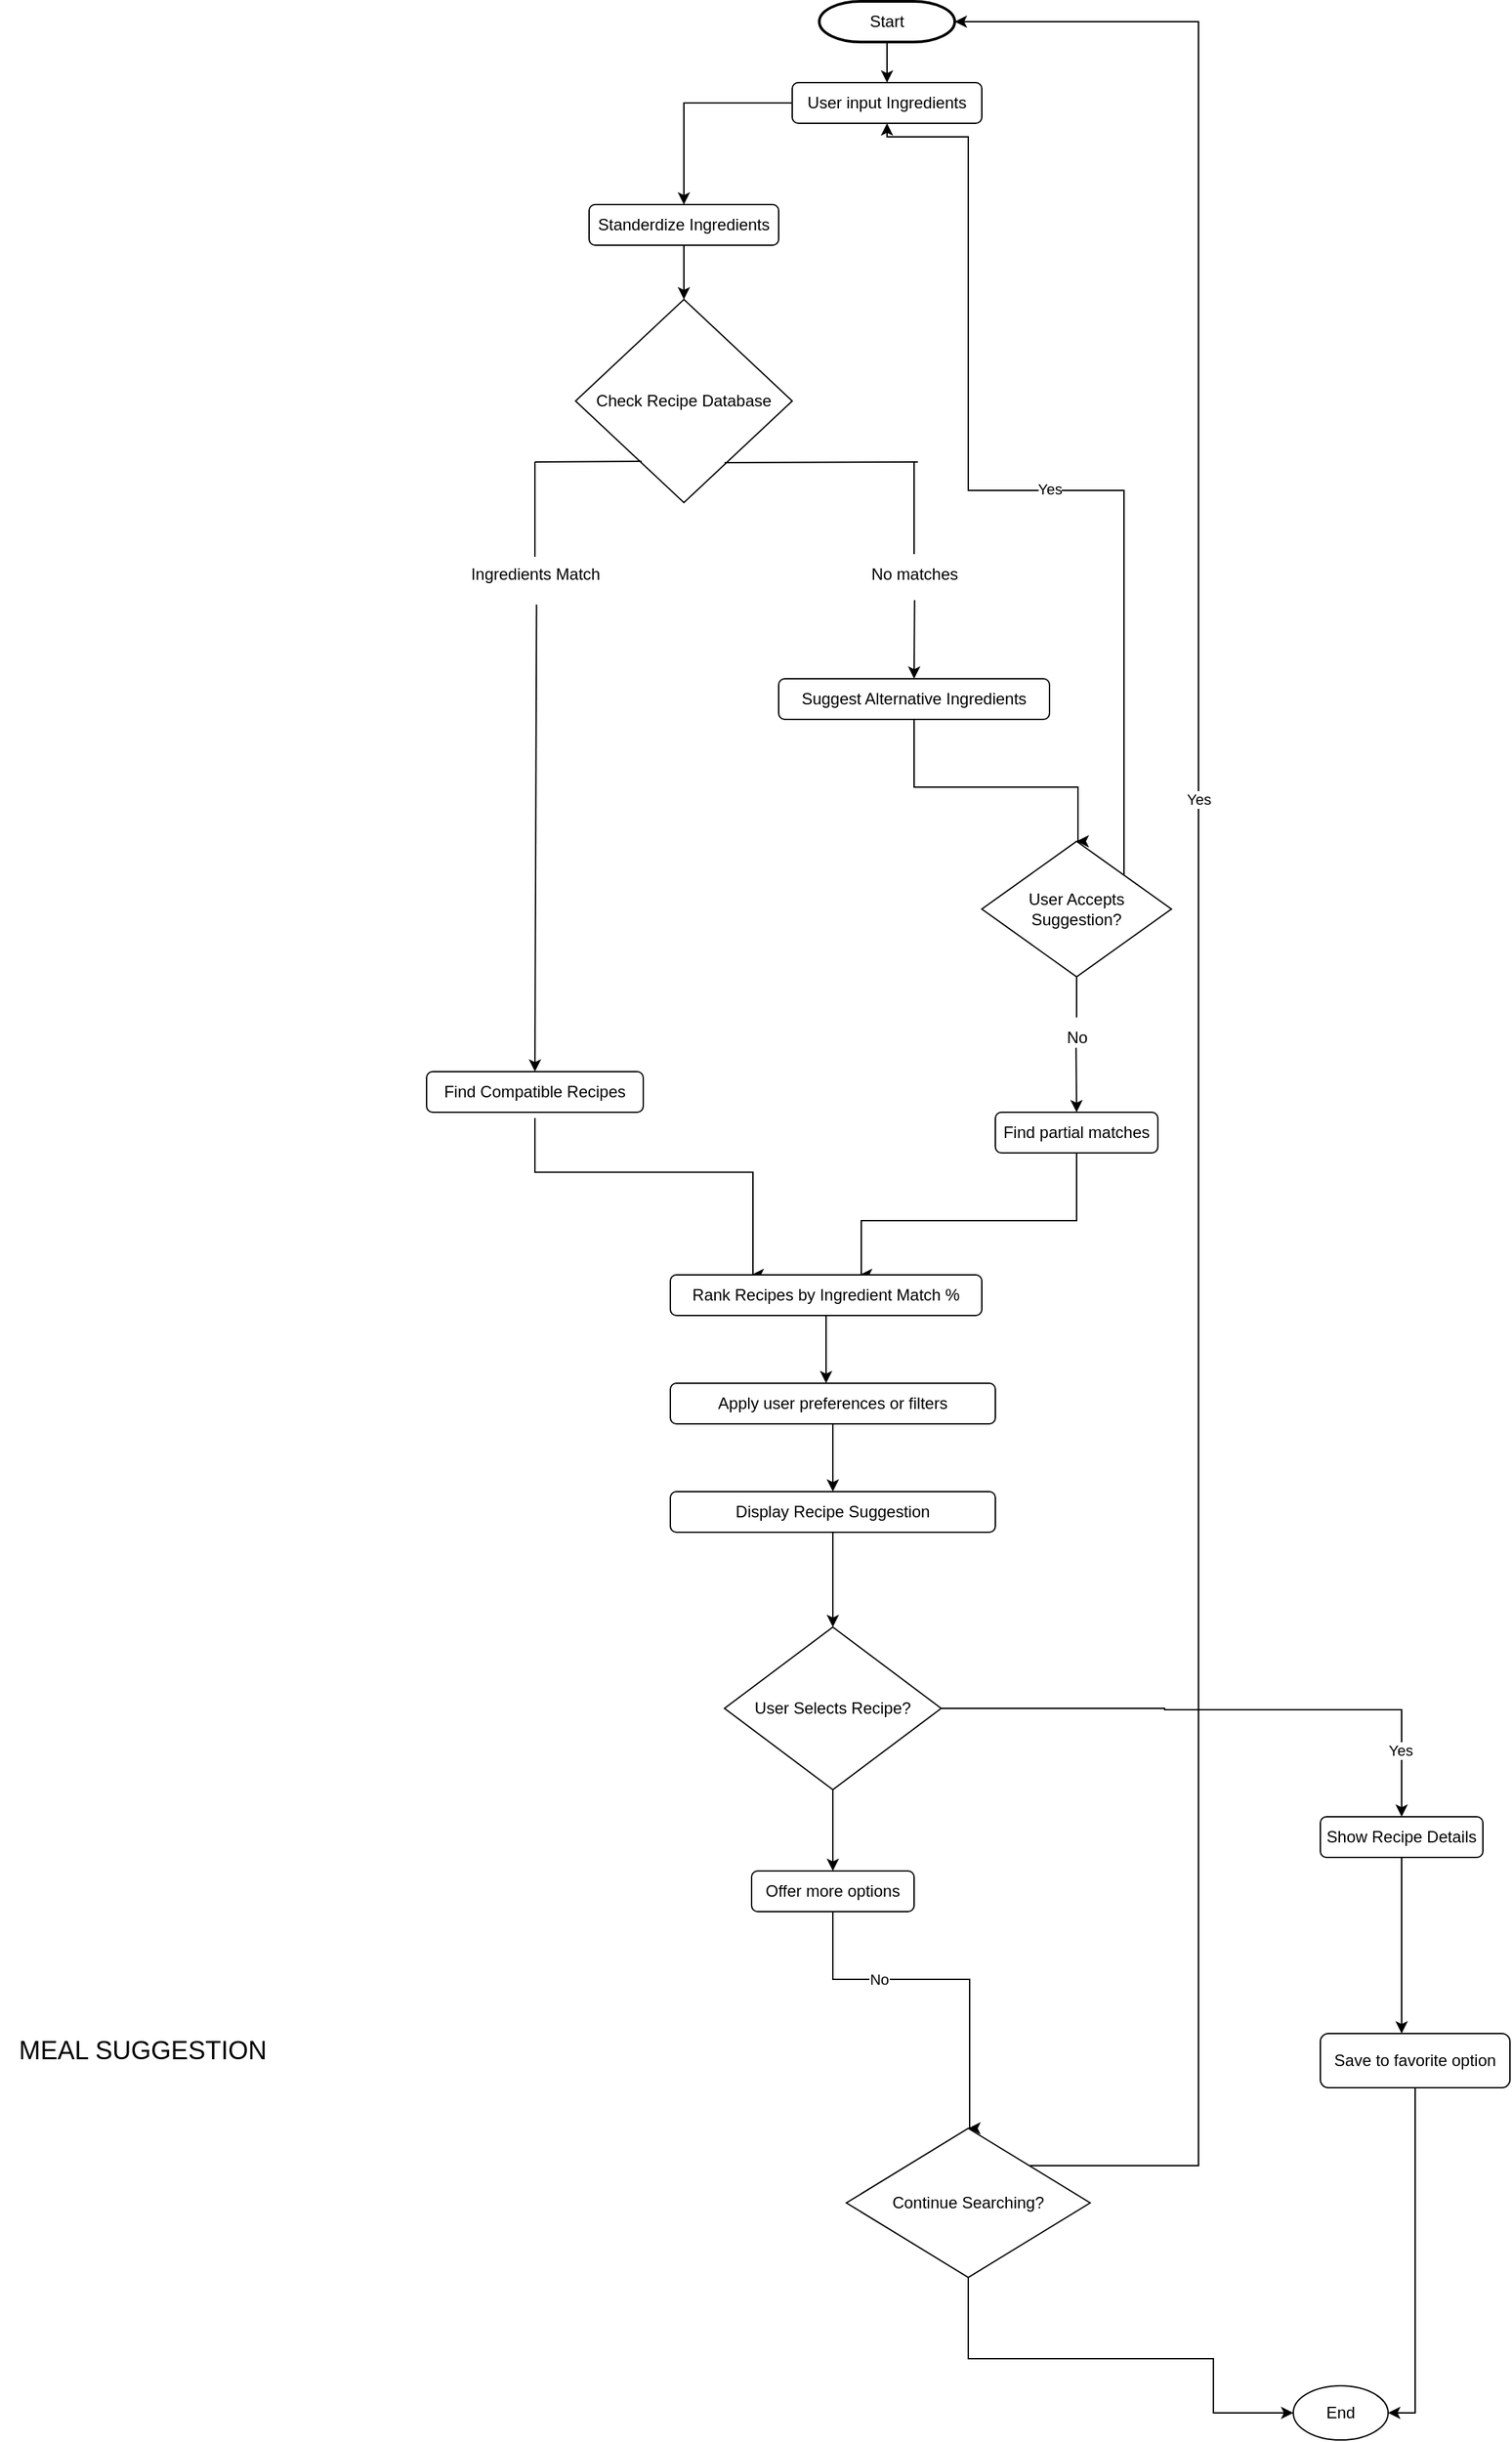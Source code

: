 <mxfile version="26.2.9">
  <diagram id="C5RBs43oDa-KdzZeNtuy" name="Page-1">
    <mxGraphModel dx="1043" dy="670" grid="1" gridSize="10" guides="1" tooltips="1" connect="1" arrows="1" fold="1" page="1" pageScale="1" pageWidth="1654" pageHeight="2336" math="0" shadow="0">
      <root>
        <mxCell id="WIyWlLk6GJQsqaUBKTNV-0" />
        <mxCell id="WIyWlLk6GJQsqaUBKTNV-1" parent="WIyWlLk6GJQsqaUBKTNV-0" />
        <mxCell id="IqfXKbRryr13Aj2CBxFD-1" value="Start" style="strokeWidth=2;html=1;shape=mxgraph.flowchart.terminator;whiteSpace=wrap;" parent="WIyWlLk6GJQsqaUBKTNV-1" vertex="1">
          <mxGeometry x="690" y="60" width="100" height="30" as="geometry" />
        </mxCell>
        <mxCell id="IqfXKbRryr13Aj2CBxFD-2" value="" style="endArrow=classic;html=1;rounded=0;exitX=0.5;exitY=1;exitDx=0;exitDy=0;exitPerimeter=0;" parent="WIyWlLk6GJQsqaUBKTNV-1" source="IqfXKbRryr13Aj2CBxFD-1" edge="1">
          <mxGeometry width="50" height="50" relative="1" as="geometry">
            <mxPoint x="690" y="360" as="sourcePoint" />
            <mxPoint x="740" y="120" as="targetPoint" />
          </mxGeometry>
        </mxCell>
        <mxCell id="IqfXKbRryr13Aj2CBxFD-4" style="edgeStyle=orthogonalEdgeStyle;rounded=0;orthogonalLoop=1;jettySize=auto;html=1;" parent="WIyWlLk6GJQsqaUBKTNV-1" source="IqfXKbRryr13Aj2CBxFD-3" target="IqfXKbRryr13Aj2CBxFD-5" edge="1">
          <mxGeometry relative="1" as="geometry">
            <mxPoint x="600" y="240" as="targetPoint" />
          </mxGeometry>
        </mxCell>
        <mxCell id="IqfXKbRryr13Aj2CBxFD-3" value="User input Ingredients" style="rounded=1;whiteSpace=wrap;html=1;" parent="WIyWlLk6GJQsqaUBKTNV-1" vertex="1">
          <mxGeometry x="670" y="120" width="140" height="30" as="geometry" />
        </mxCell>
        <mxCell id="IqfXKbRryr13Aj2CBxFD-6" style="edgeStyle=orthogonalEdgeStyle;rounded=0;orthogonalLoop=1;jettySize=auto;html=1;" parent="WIyWlLk6GJQsqaUBKTNV-1" source="IqfXKbRryr13Aj2CBxFD-5" edge="1">
          <mxGeometry relative="1" as="geometry">
            <mxPoint x="590" y="280" as="targetPoint" />
          </mxGeometry>
        </mxCell>
        <mxCell id="IqfXKbRryr13Aj2CBxFD-5" value="Standerdize Ingredients" style="rounded=1;whiteSpace=wrap;html=1;" parent="WIyWlLk6GJQsqaUBKTNV-1" vertex="1">
          <mxGeometry x="520" y="210" width="140" height="30" as="geometry" />
        </mxCell>
        <mxCell id="IqfXKbRryr13Aj2CBxFD-7" value="Check Recipe Database" style="rhombus;whiteSpace=wrap;html=1;" parent="WIyWlLk6GJQsqaUBKTNV-1" vertex="1">
          <mxGeometry x="510" y="280" width="160" height="150" as="geometry" />
        </mxCell>
        <mxCell id="IqfXKbRryr13Aj2CBxFD-9" value="" style="endArrow=none;html=1;rounded=0;exitX=0.305;exitY=0.797;exitDx=0;exitDy=0;exitPerimeter=0;" parent="WIyWlLk6GJQsqaUBKTNV-1" source="IqfXKbRryr13Aj2CBxFD-7" edge="1">
          <mxGeometry width="50" height="50" relative="1" as="geometry">
            <mxPoint x="610" y="560" as="sourcePoint" />
            <mxPoint x="480" y="400" as="targetPoint" />
          </mxGeometry>
        </mxCell>
        <mxCell id="IqfXKbRryr13Aj2CBxFD-10" value="" style="endArrow=none;html=1;rounded=0;" parent="WIyWlLk6GJQsqaUBKTNV-1" edge="1">
          <mxGeometry width="50" height="50" relative="1" as="geometry">
            <mxPoint x="480" y="400" as="sourcePoint" />
            <mxPoint x="480" y="470" as="targetPoint" />
          </mxGeometry>
        </mxCell>
        <mxCell id="IqfXKbRryr13Aj2CBxFD-11" value="Ingredients Match" style="text;html=1;align=center;verticalAlign=middle;resizable=0;points=[];autosize=1;strokeColor=none;fillColor=none;" parent="WIyWlLk6GJQsqaUBKTNV-1" vertex="1">
          <mxGeometry x="420" y="468" width="120" height="30" as="geometry" />
        </mxCell>
        <mxCell id="IqfXKbRryr13Aj2CBxFD-12" value="" style="endArrow=classic;html=1;rounded=0;exitX=0.51;exitY=1.24;exitDx=0;exitDy=0;exitPerimeter=0;entryX=0.5;entryY=0;entryDx=0;entryDy=0;" parent="WIyWlLk6GJQsqaUBKTNV-1" source="IqfXKbRryr13Aj2CBxFD-11" target="IqfXKbRryr13Aj2CBxFD-13" edge="1">
          <mxGeometry width="50" height="50" relative="1" as="geometry">
            <mxPoint x="610" y="560" as="sourcePoint" />
            <mxPoint x="480" y="680" as="targetPoint" />
          </mxGeometry>
        </mxCell>
        <mxCell id="IqfXKbRryr13Aj2CBxFD-14" style="edgeStyle=orthogonalEdgeStyle;rounded=0;orthogonalLoop=1;jettySize=auto;html=1;" parent="WIyWlLk6GJQsqaUBKTNV-1" edge="1">
          <mxGeometry relative="1" as="geometry">
            <mxPoint x="640" y="1000" as="targetPoint" />
            <mxPoint x="480" y="884.2" as="sourcePoint" />
            <Array as="points">
              <mxPoint x="480" y="924.2" />
              <mxPoint x="641" y="924.2" />
            </Array>
          </mxGeometry>
        </mxCell>
        <mxCell id="IqfXKbRryr13Aj2CBxFD-13" value="Find Compatible Recipes" style="rounded=1;whiteSpace=wrap;html=1;" parent="WIyWlLk6GJQsqaUBKTNV-1" vertex="1">
          <mxGeometry x="400" y="850" width="160" height="30" as="geometry" />
        </mxCell>
        <mxCell id="IqfXKbRryr13Aj2CBxFD-15" value="" style="endArrow=none;html=1;rounded=0;exitX=0.67;exitY=0.803;exitDx=0;exitDy=0;exitPerimeter=0;" parent="WIyWlLk6GJQsqaUBKTNV-1" edge="1">
          <mxGeometry width="50" height="50" relative="1" as="geometry">
            <mxPoint x="620" y="400.45" as="sourcePoint" />
            <mxPoint x="762.8" y="400" as="targetPoint" />
          </mxGeometry>
        </mxCell>
        <mxCell id="IqfXKbRryr13Aj2CBxFD-20" value="" style="endArrow=none;html=1;rounded=0;" parent="WIyWlLk6GJQsqaUBKTNV-1" source="IqfXKbRryr13Aj2CBxFD-21" edge="1">
          <mxGeometry width="50" height="50" relative="1" as="geometry">
            <mxPoint x="760" y="400" as="sourcePoint" />
            <mxPoint x="760" y="460" as="targetPoint" />
          </mxGeometry>
        </mxCell>
        <mxCell id="IqfXKbRryr13Aj2CBxFD-22" value="" style="endArrow=none;html=1;rounded=0;" parent="WIyWlLk6GJQsqaUBKTNV-1" target="IqfXKbRryr13Aj2CBxFD-21" edge="1">
          <mxGeometry width="50" height="50" relative="1" as="geometry">
            <mxPoint x="760" y="400" as="sourcePoint" />
            <mxPoint x="760" y="460" as="targetPoint" />
          </mxGeometry>
        </mxCell>
        <mxCell id="IqfXKbRryr13Aj2CBxFD-21" value="No matches" style="text;html=1;align=center;verticalAlign=middle;resizable=0;points=[];autosize=1;strokeColor=none;fillColor=none;" parent="WIyWlLk6GJQsqaUBKTNV-1" vertex="1">
          <mxGeometry x="715" y="468" width="90" height="30" as="geometry" />
        </mxCell>
        <mxCell id="IqfXKbRryr13Aj2CBxFD-23" value="" style="endArrow=classic;html=1;rounded=0;exitX=0.504;exitY=1.133;exitDx=0;exitDy=0;exitPerimeter=0;" parent="WIyWlLk6GJQsqaUBKTNV-1" source="IqfXKbRryr13Aj2CBxFD-21" edge="1">
          <mxGeometry width="50" height="50" relative="1" as="geometry">
            <mxPoint x="670" y="660" as="sourcePoint" />
            <mxPoint x="760" y="560" as="targetPoint" />
          </mxGeometry>
        </mxCell>
        <mxCell id="IqfXKbRryr13Aj2CBxFD-26" style="edgeStyle=orthogonalEdgeStyle;rounded=0;orthogonalLoop=1;jettySize=auto;html=1;" parent="WIyWlLk6GJQsqaUBKTNV-1" source="IqfXKbRryr13Aj2CBxFD-24" edge="1">
          <mxGeometry relative="1" as="geometry">
            <mxPoint x="880" y="680" as="targetPoint" />
            <Array as="points">
              <mxPoint x="760" y="640" />
              <mxPoint x="881" y="640" />
            </Array>
          </mxGeometry>
        </mxCell>
        <mxCell id="IqfXKbRryr13Aj2CBxFD-24" value="Suggest Alternative Ingredients" style="rounded=1;whiteSpace=wrap;html=1;" parent="WIyWlLk6GJQsqaUBKTNV-1" vertex="1">
          <mxGeometry x="660" y="560" width="200" height="30" as="geometry" />
        </mxCell>
        <mxCell id="IqfXKbRryr13Aj2CBxFD-50" style="edgeStyle=orthogonalEdgeStyle;rounded=0;orthogonalLoop=1;jettySize=auto;html=1;exitX=1;exitY=0;exitDx=0;exitDy=0;entryX=0.5;entryY=1;entryDx=0;entryDy=0;" parent="WIyWlLk6GJQsqaUBKTNV-1" source="IqfXKbRryr13Aj2CBxFD-27" target="IqfXKbRryr13Aj2CBxFD-3" edge="1">
          <mxGeometry relative="1" as="geometry">
            <mxPoint x="790" y="160" as="targetPoint" />
            <Array as="points">
              <mxPoint x="915" y="421" />
              <mxPoint x="800" y="421" />
              <mxPoint x="800" y="160" />
              <mxPoint x="740" y="160" />
            </Array>
          </mxGeometry>
        </mxCell>
        <mxCell id="IqfXKbRryr13Aj2CBxFD-51" value="Yes" style="edgeLabel;html=1;align=center;verticalAlign=middle;resizable=0;points=[];" parent="IqfXKbRryr13Aj2CBxFD-50" vertex="1" connectable="0">
          <mxGeometry x="-0.07" y="-1" relative="1" as="geometry">
            <mxPoint as="offset" />
          </mxGeometry>
        </mxCell>
        <mxCell id="IqfXKbRryr13Aj2CBxFD-27" value="User Accepts Suggestion?" style="rhombus;whiteSpace=wrap;html=1;" parent="WIyWlLk6GJQsqaUBKTNV-1" vertex="1">
          <mxGeometry x="810" y="680" width="140" height="100" as="geometry" />
        </mxCell>
        <mxCell id="IqfXKbRryr13Aj2CBxFD-28" value="" style="endArrow=none;html=1;rounded=0;entryX=0.5;entryY=1;entryDx=0;entryDy=0;" parent="WIyWlLk6GJQsqaUBKTNV-1" target="IqfXKbRryr13Aj2CBxFD-27" edge="1">
          <mxGeometry width="50" height="50" relative="1" as="geometry">
            <mxPoint x="880" y="810" as="sourcePoint" />
            <mxPoint x="880" y="800" as="targetPoint" />
          </mxGeometry>
        </mxCell>
        <mxCell id="IqfXKbRryr13Aj2CBxFD-30" value="No" style="text;html=1;align=center;verticalAlign=middle;resizable=0;points=[];autosize=1;strokeColor=none;fillColor=none;" parent="WIyWlLk6GJQsqaUBKTNV-1" vertex="1">
          <mxGeometry x="860" y="810" width="40" height="30" as="geometry" />
        </mxCell>
        <mxCell id="IqfXKbRryr13Aj2CBxFD-32" value="" style="endArrow=classic;html=1;rounded=0;exitX=0.49;exitY=0.747;exitDx=0;exitDy=0;exitPerimeter=0;" parent="WIyWlLk6GJQsqaUBKTNV-1" source="IqfXKbRryr13Aj2CBxFD-30" edge="1">
          <mxGeometry width="50" height="50" relative="1" as="geometry">
            <mxPoint x="870" y="890" as="sourcePoint" />
            <mxPoint x="880" y="880" as="targetPoint" />
          </mxGeometry>
        </mxCell>
        <mxCell id="IqfXKbRryr13Aj2CBxFD-34" style="edgeStyle=orthogonalEdgeStyle;rounded=0;orthogonalLoop=1;jettySize=auto;html=1;" parent="WIyWlLk6GJQsqaUBKTNV-1" source="IqfXKbRryr13Aj2CBxFD-33" edge="1">
          <mxGeometry relative="1" as="geometry">
            <mxPoint x="720" y="1000" as="targetPoint" />
            <Array as="points">
              <mxPoint x="880" y="960" />
              <mxPoint x="721" y="960" />
            </Array>
          </mxGeometry>
        </mxCell>
        <mxCell id="IqfXKbRryr13Aj2CBxFD-33" value="Find partial matches" style="rounded=1;whiteSpace=wrap;html=1;" parent="WIyWlLk6GJQsqaUBKTNV-1" vertex="1">
          <mxGeometry x="820" y="880" width="120" height="30" as="geometry" />
        </mxCell>
        <mxCell id="IqfXKbRryr13Aj2CBxFD-36" style="edgeStyle=orthogonalEdgeStyle;rounded=0;orthogonalLoop=1;jettySize=auto;html=1;" parent="WIyWlLk6GJQsqaUBKTNV-1" source="IqfXKbRryr13Aj2CBxFD-35" edge="1">
          <mxGeometry relative="1" as="geometry">
            <mxPoint x="695" y="1080" as="targetPoint" />
          </mxGeometry>
        </mxCell>
        <mxCell id="IqfXKbRryr13Aj2CBxFD-35" value="Rank Recipes by Ingredient Match %" style="rounded=1;whiteSpace=wrap;html=1;" parent="WIyWlLk6GJQsqaUBKTNV-1" vertex="1">
          <mxGeometry x="580" y="1000" width="230" height="30" as="geometry" />
        </mxCell>
        <mxCell id="IqfXKbRryr13Aj2CBxFD-38" style="edgeStyle=orthogonalEdgeStyle;rounded=0;orthogonalLoop=1;jettySize=auto;html=1;" parent="WIyWlLk6GJQsqaUBKTNV-1" source="IqfXKbRryr13Aj2CBxFD-37" edge="1">
          <mxGeometry relative="1" as="geometry">
            <mxPoint x="700" y="1160" as="targetPoint" />
          </mxGeometry>
        </mxCell>
        <mxCell id="IqfXKbRryr13Aj2CBxFD-37" value="Apply user preferences or filters" style="rounded=1;whiteSpace=wrap;html=1;" parent="WIyWlLk6GJQsqaUBKTNV-1" vertex="1">
          <mxGeometry x="580" y="1080" width="240" height="30" as="geometry" />
        </mxCell>
        <mxCell id="IqfXKbRryr13Aj2CBxFD-41" style="edgeStyle=orthogonalEdgeStyle;rounded=0;orthogonalLoop=1;jettySize=auto;html=1;" parent="WIyWlLk6GJQsqaUBKTNV-1" source="IqfXKbRryr13Aj2CBxFD-39" edge="1">
          <mxGeometry relative="1" as="geometry">
            <mxPoint x="700" y="1260" as="targetPoint" />
          </mxGeometry>
        </mxCell>
        <mxCell id="IqfXKbRryr13Aj2CBxFD-39" value="Display Recipe Suggestion" style="rounded=1;whiteSpace=wrap;html=1;" parent="WIyWlLk6GJQsqaUBKTNV-1" vertex="1">
          <mxGeometry x="580" y="1160" width="240" height="30" as="geometry" />
        </mxCell>
        <mxCell id="IqfXKbRryr13Aj2CBxFD-43" style="edgeStyle=orthogonalEdgeStyle;rounded=0;orthogonalLoop=1;jettySize=auto;html=1;" parent="WIyWlLk6GJQsqaUBKTNV-1" source="IqfXKbRryr13Aj2CBxFD-42" edge="1">
          <mxGeometry relative="1" as="geometry">
            <mxPoint x="700" y="1440" as="targetPoint" />
          </mxGeometry>
        </mxCell>
        <mxCell id="IqfXKbRryr13Aj2CBxFD-54" style="edgeStyle=orthogonalEdgeStyle;rounded=0;orthogonalLoop=1;jettySize=auto;html=1;" parent="WIyWlLk6GJQsqaUBKTNV-1" source="IqfXKbRryr13Aj2CBxFD-42" edge="1">
          <mxGeometry relative="1" as="geometry">
            <mxPoint x="1120" y="1400" as="targetPoint" />
            <Array as="points">
              <mxPoint x="945" y="1320" />
              <mxPoint x="945" y="1321" />
              <mxPoint x="1120" y="1321" />
            </Array>
          </mxGeometry>
        </mxCell>
        <mxCell id="IqfXKbRryr13Aj2CBxFD-57" value="Yes" style="edgeLabel;html=1;align=center;verticalAlign=middle;resizable=0;points=[];" parent="IqfXKbRryr13Aj2CBxFD-54" vertex="1" connectable="0">
          <mxGeometry x="0.766" y="-1" relative="1" as="geometry">
            <mxPoint as="offset" />
          </mxGeometry>
        </mxCell>
        <mxCell id="IqfXKbRryr13Aj2CBxFD-42" value="User Selects Recipe?" style="rhombus;whiteSpace=wrap;html=1;" parent="WIyWlLk6GJQsqaUBKTNV-1" vertex="1">
          <mxGeometry x="620" y="1260" width="160" height="120" as="geometry" />
        </mxCell>
        <mxCell id="IqfXKbRryr13Aj2CBxFD-45" style="edgeStyle=orthogonalEdgeStyle;rounded=0;orthogonalLoop=1;jettySize=auto;html=1;" parent="WIyWlLk6GJQsqaUBKTNV-1" source="IqfXKbRryr13Aj2CBxFD-44" edge="1">
          <mxGeometry relative="1" as="geometry">
            <mxPoint x="800" y="1630" as="targetPoint" />
            <Array as="points">
              <mxPoint x="700" y="1520" />
              <mxPoint x="801" y="1520" />
            </Array>
          </mxGeometry>
        </mxCell>
        <mxCell id="IqfXKbRryr13Aj2CBxFD-46" value="No" style="edgeLabel;html=1;align=center;verticalAlign=middle;resizable=0;points=[];" parent="IqfXKbRryr13Aj2CBxFD-45" vertex="1" connectable="0">
          <mxGeometry x="-0.361" relative="1" as="geometry">
            <mxPoint as="offset" />
          </mxGeometry>
        </mxCell>
        <mxCell id="IqfXKbRryr13Aj2CBxFD-44" value="Offer more options" style="rounded=1;whiteSpace=wrap;html=1;" parent="WIyWlLk6GJQsqaUBKTNV-1" vertex="1">
          <mxGeometry x="640" y="1440" width="120" height="30" as="geometry" />
        </mxCell>
        <mxCell id="IqfXKbRryr13Aj2CBxFD-48" style="edgeStyle=orthogonalEdgeStyle;rounded=0;orthogonalLoop=1;jettySize=auto;html=1;" parent="WIyWlLk6GJQsqaUBKTNV-1" source="IqfXKbRryr13Aj2CBxFD-47" edge="1">
          <mxGeometry relative="1" as="geometry">
            <mxPoint x="1040" y="1840" as="targetPoint" />
            <Array as="points">
              <mxPoint x="800" y="1800" />
              <mxPoint x="981" y="1800" />
            </Array>
          </mxGeometry>
        </mxCell>
        <mxCell id="IqfXKbRryr13Aj2CBxFD-52" style="edgeStyle=orthogonalEdgeStyle;rounded=0;orthogonalLoop=1;jettySize=auto;html=1;exitX=1;exitY=0;exitDx=0;exitDy=0;entryX=1;entryY=0.5;entryDx=0;entryDy=0;entryPerimeter=0;" parent="WIyWlLk6GJQsqaUBKTNV-1" source="IqfXKbRryr13Aj2CBxFD-47" target="IqfXKbRryr13Aj2CBxFD-1" edge="1">
          <mxGeometry relative="1" as="geometry">
            <mxPoint x="980" y="60" as="targetPoint" />
            <Array as="points">
              <mxPoint x="970" y="1658" />
              <mxPoint x="970" y="75" />
            </Array>
          </mxGeometry>
        </mxCell>
        <mxCell id="IqfXKbRryr13Aj2CBxFD-53" value="Yes" style="edgeLabel;html=1;align=center;verticalAlign=middle;resizable=0;points=[];" parent="IqfXKbRryr13Aj2CBxFD-52" vertex="1" connectable="0">
          <mxGeometry x="0.201" relative="1" as="geometry">
            <mxPoint as="offset" />
          </mxGeometry>
        </mxCell>
        <mxCell id="IqfXKbRryr13Aj2CBxFD-47" value="Continue Searching?" style="rhombus;whiteSpace=wrap;html=1;" parent="WIyWlLk6GJQsqaUBKTNV-1" vertex="1">
          <mxGeometry x="710" y="1630" width="180" height="110" as="geometry" />
        </mxCell>
        <mxCell id="IqfXKbRryr13Aj2CBxFD-49" value="End" style="ellipse;whiteSpace=wrap;html=1;" parent="WIyWlLk6GJQsqaUBKTNV-1" vertex="1">
          <mxGeometry x="1040" y="1820" width="70" height="40" as="geometry" />
        </mxCell>
        <mxCell id="IqfXKbRryr13Aj2CBxFD-59" style="edgeStyle=orthogonalEdgeStyle;rounded=0;orthogonalLoop=1;jettySize=auto;html=1;" parent="WIyWlLk6GJQsqaUBKTNV-1" source="IqfXKbRryr13Aj2CBxFD-58" edge="1">
          <mxGeometry relative="1" as="geometry">
            <mxPoint x="1120" y="1560" as="targetPoint" />
          </mxGeometry>
        </mxCell>
        <mxCell id="IqfXKbRryr13Aj2CBxFD-58" value="Show Recipe Details" style="rounded=1;whiteSpace=wrap;html=1;" parent="WIyWlLk6GJQsqaUBKTNV-1" vertex="1">
          <mxGeometry x="1060" y="1400" width="120" height="30" as="geometry" />
        </mxCell>
        <mxCell id="IqfXKbRryr13Aj2CBxFD-61" style="edgeStyle=orthogonalEdgeStyle;rounded=0;orthogonalLoop=1;jettySize=auto;html=1;entryX=1;entryY=0.5;entryDx=0;entryDy=0;" parent="WIyWlLk6GJQsqaUBKTNV-1" source="IqfXKbRryr13Aj2CBxFD-60" target="IqfXKbRryr13Aj2CBxFD-49" edge="1">
          <mxGeometry relative="1" as="geometry" />
        </mxCell>
        <mxCell id="IqfXKbRryr13Aj2CBxFD-60" value="Save to favorite option" style="rounded=1;whiteSpace=wrap;html=1;" parent="WIyWlLk6GJQsqaUBKTNV-1" vertex="1">
          <mxGeometry x="1060" y="1560" width="140" height="40" as="geometry" />
        </mxCell>
        <mxCell id="uUF2kvBjQQmW5dVreaaj-0" value="&lt;font style=&quot;font-size: 19px;&quot;&gt;MEAL SUGGESTION&lt;/font&gt;" style="text;html=1;align=center;verticalAlign=middle;resizable=0;points=[];autosize=1;strokeColor=none;fillColor=none;" vertex="1" parent="WIyWlLk6GJQsqaUBKTNV-1">
          <mxGeometry x="85" y="1553" width="210" height="40" as="geometry" />
        </mxCell>
      </root>
    </mxGraphModel>
  </diagram>
</mxfile>

